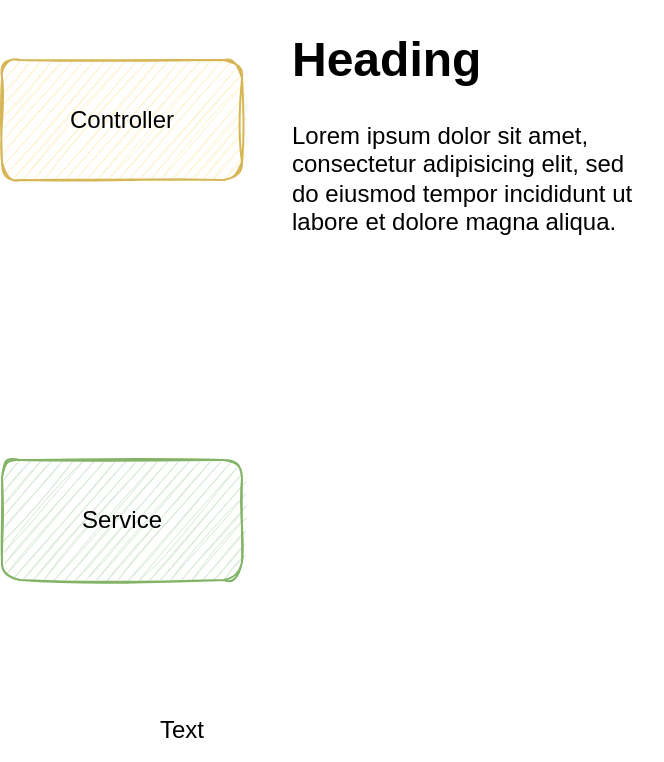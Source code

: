<mxfile version="16.1.0" type="github">
  <diagram id="Ov1h4u3V6laRxGbihOUu" name="Page-1">
    <mxGraphModel dx="542" dy="793" grid="1" gridSize="10" guides="1" tooltips="1" connect="1" arrows="1" fold="1" page="1" pageScale="1" pageWidth="827" pageHeight="1169" background="#ffffff" math="0" shadow="0">
      <root>
        <mxCell id="0" />
        <mxCell id="1" parent="0" />
        <mxCell id="wb5UmMnotkDdRdh3Yb_W-2" value="Controller" style="rounded=1;whiteSpace=wrap;html=1;fillColor=#fff2cc;strokeColor=#d6b656;glass=0;sketch=1;" vertex="1" parent="1">
          <mxGeometry x="190" y="70" width="120" height="60" as="geometry" />
        </mxCell>
        <mxCell id="wb5UmMnotkDdRdh3Yb_W-3" value="Service" style="rounded=1;whiteSpace=wrap;html=1;glass=0;sketch=1;fillColor=#d5e8d4;strokeColor=#82b366;" vertex="1" parent="1">
          <mxGeometry x="190" y="270" width="120" height="60" as="geometry" />
        </mxCell>
        <mxCell id="wb5UmMnotkDdRdh3Yb_W-5" value="Text" style="text;html=1;strokeColor=none;fillColor=none;align=center;verticalAlign=middle;whiteSpace=wrap;rounded=0;glass=0;labelBorderColor=none;sketch=1;" vertex="1" parent="1">
          <mxGeometry x="250" y="390" width="60" height="30" as="geometry" />
        </mxCell>
        <mxCell id="wb5UmMnotkDdRdh3Yb_W-7" value="&lt;h1&gt;Heading&lt;/h1&gt;&lt;p&gt;Lorem ipsum dolor sit amet, consectetur adipisicing elit, sed do eiusmod tempor incididunt ut labore et dolore magna aliqua.&lt;/p&gt;" style="text;html=1;strokeColor=none;fillColor=none;spacing=5;spacingTop=-20;whiteSpace=wrap;overflow=hidden;rounded=0;glass=0;labelBorderColor=none;sketch=1;" vertex="1" parent="1">
          <mxGeometry x="330" y="50" width="190" height="120" as="geometry" />
        </mxCell>
      </root>
    </mxGraphModel>
  </diagram>
</mxfile>
